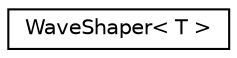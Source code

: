 digraph "Graphical Class Hierarchy"
{
  edge [fontname="Helvetica",fontsize="10",labelfontname="Helvetica",labelfontsize="10"];
  node [fontname="Helvetica",fontsize="10",shape=record];
  rankdir="LR";
  Node1 [label="WaveShaper\< T \>",height=0.2,width=0.4,color="black", fillcolor="white", style="filled",URL="$class_wave_shaper.html",tooltip="WaveShaper maps values from its input to values in a table, which are returned as output..."];
}
